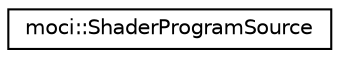 digraph "Graphical Class Hierarchy"
{
  edge [fontname="Helvetica",fontsize="10",labelfontname="Helvetica",labelfontsize="10"];
  node [fontname="Helvetica",fontsize="10",shape=record];
  rankdir="LR";
  Node0 [label="moci::ShaderProgramSource",height=0.2,width=0.4,color="black", fillcolor="white", style="filled",URL="$structmoci_1_1ShaderProgramSource.html"];
}
